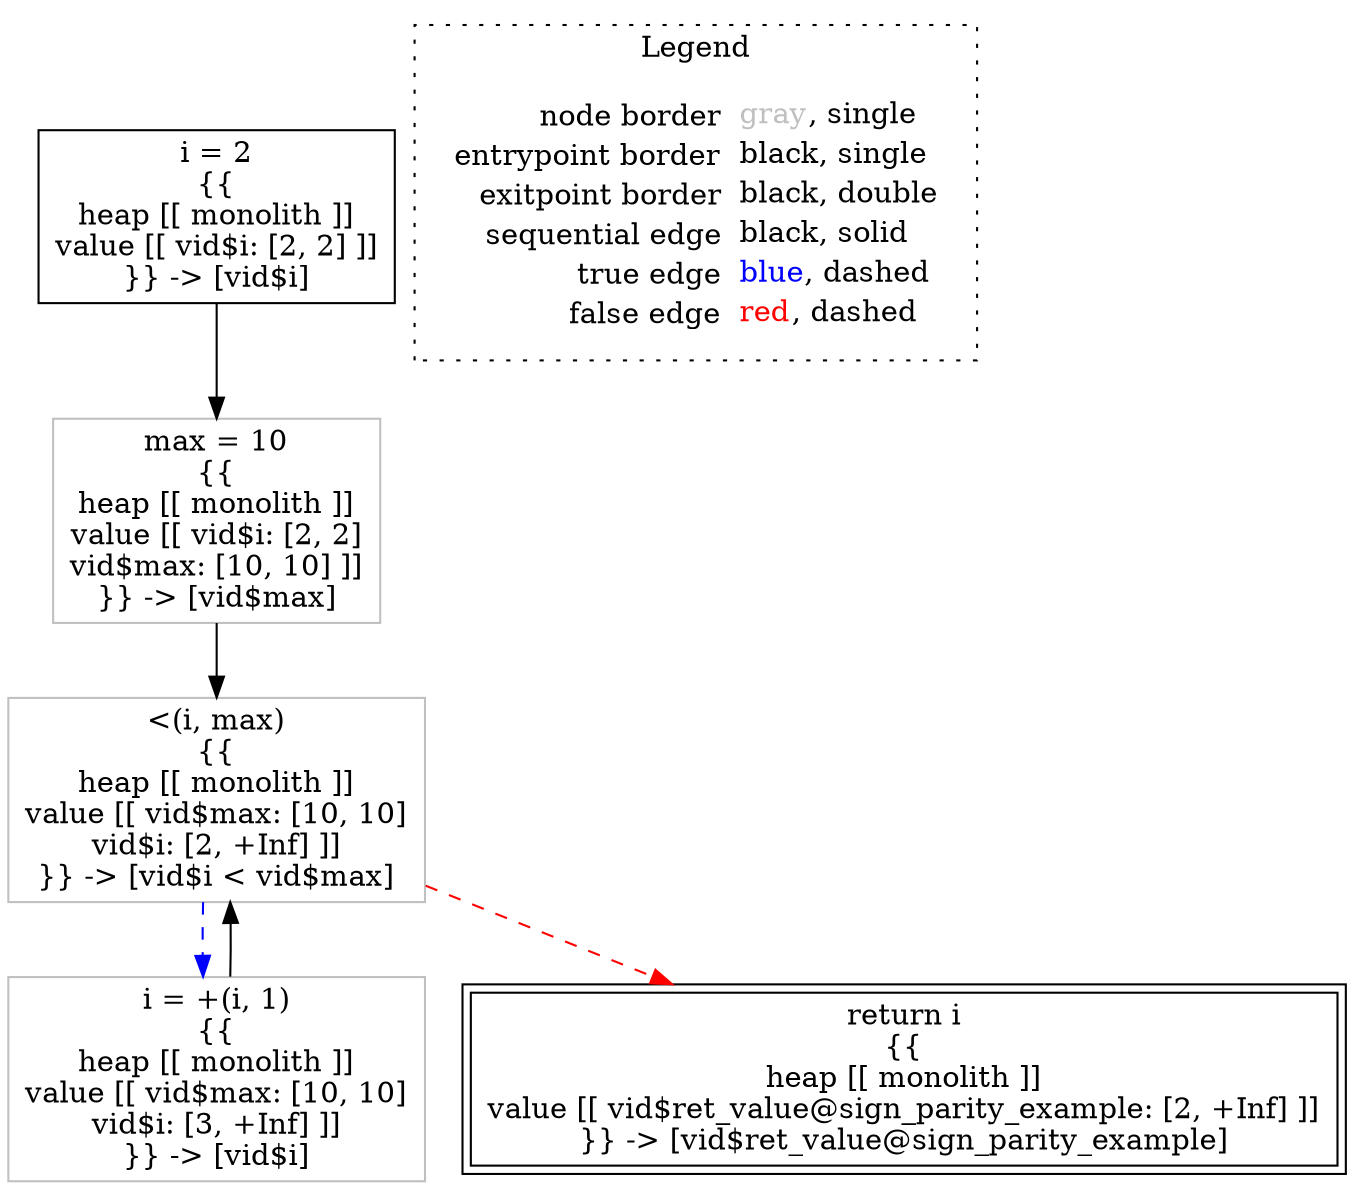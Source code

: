 digraph {
	"node0" [shape="rect",color="black",label=<i = 2<BR/>{{<BR/>heap [[ monolith ]]<BR/>value [[ vid$i: [2, 2] ]]<BR/>}} -&gt; [vid$i]>];
	"node1" [shape="rect",color="gray",label=<max = 10<BR/>{{<BR/>heap [[ monolith ]]<BR/>value [[ vid$i: [2, 2]<BR/>vid$max: [10, 10] ]]<BR/>}} -&gt; [vid$max]>];
	"node2" [shape="rect",color="gray",label=<i = +(i, 1)<BR/>{{<BR/>heap [[ monolith ]]<BR/>value [[ vid$max: [10, 10]<BR/>vid$i: [3, +Inf] ]]<BR/>}} -&gt; [vid$i]>];
	"node3" [shape="rect",color="black",peripheries="2",label=<return i<BR/>{{<BR/>heap [[ monolith ]]<BR/>value [[ vid$ret_value@sign_parity_example: [2, +Inf] ]]<BR/>}} -&gt; [vid$ret_value@sign_parity_example]>];
	"node4" [shape="rect",color="gray",label=<&lt;(i, max)<BR/>{{<BR/>heap [[ monolith ]]<BR/>value [[ vid$max: [10, 10]<BR/>vid$i: [2, +Inf] ]]<BR/>}} -&gt; [vid$i &lt; vid$max]>];
	"node1" -> "node4" [color="black"];
	"node2" -> "node4" [color="black"];
	"node0" -> "node1" [color="black"];
	"node4" -> "node2" [color="blue",style="dashed"];
	"node4" -> "node3" [color="red",style="dashed"];
subgraph cluster_legend {
	label="Legend";
	style=dotted;
	node [shape=plaintext];
	"legend" [label=<<table border="0" cellpadding="2" cellspacing="0" cellborder="0"><tr><td align="right">node border&nbsp;</td><td align="left"><font color="gray">gray</font>, single</td></tr><tr><td align="right">entrypoint border&nbsp;</td><td align="left"><font color="black">black</font>, single</td></tr><tr><td align="right">exitpoint border&nbsp;</td><td align="left"><font color="black">black</font>, double</td></tr><tr><td align="right">sequential edge&nbsp;</td><td align="left"><font color="black">black</font>, solid</td></tr><tr><td align="right">true edge&nbsp;</td><td align="left"><font color="blue">blue</font>, dashed</td></tr><tr><td align="right">false edge&nbsp;</td><td align="left"><font color="red">red</font>, dashed</td></tr></table>>];
}

}
